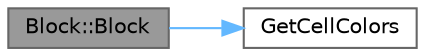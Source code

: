 digraph "Block::Block"
{
 // INTERACTIVE_SVG=YES
 // LATEX_PDF_SIZE
  bgcolor="transparent";
  edge [fontname=Helvetica,fontsize=10,labelfontname=Helvetica,labelfontsize=10];
  node [fontname=Helvetica,fontsize=10,shape=box,height=0.2,width=0.4];
  rankdir="LR";
  Node1 [id="Node000001",label="Block::Block",height=0.2,width=0.4,color="gray40", fillcolor="grey60", style="filled", fontcolor="black",tooltip="Constructor khởi tạo block với ID ngẫu nhiên và trạng thái xoay ban đầu."];
  Node1 -> Node2 [id="edge1_Node000001_Node000002",color="steelblue1",style="solid",tooltip=" "];
  Node2 [id="Node000002",label="GetCellColors",height=0.2,width=0.4,color="grey40", fillcolor="white", style="filled",URL="$colors_8cpp.html#aea7f3865c94b7c651b6d3bd95b938009",tooltip="Trả về danh sách tất cả các màu khối dùng trong trò chơi."];
}
